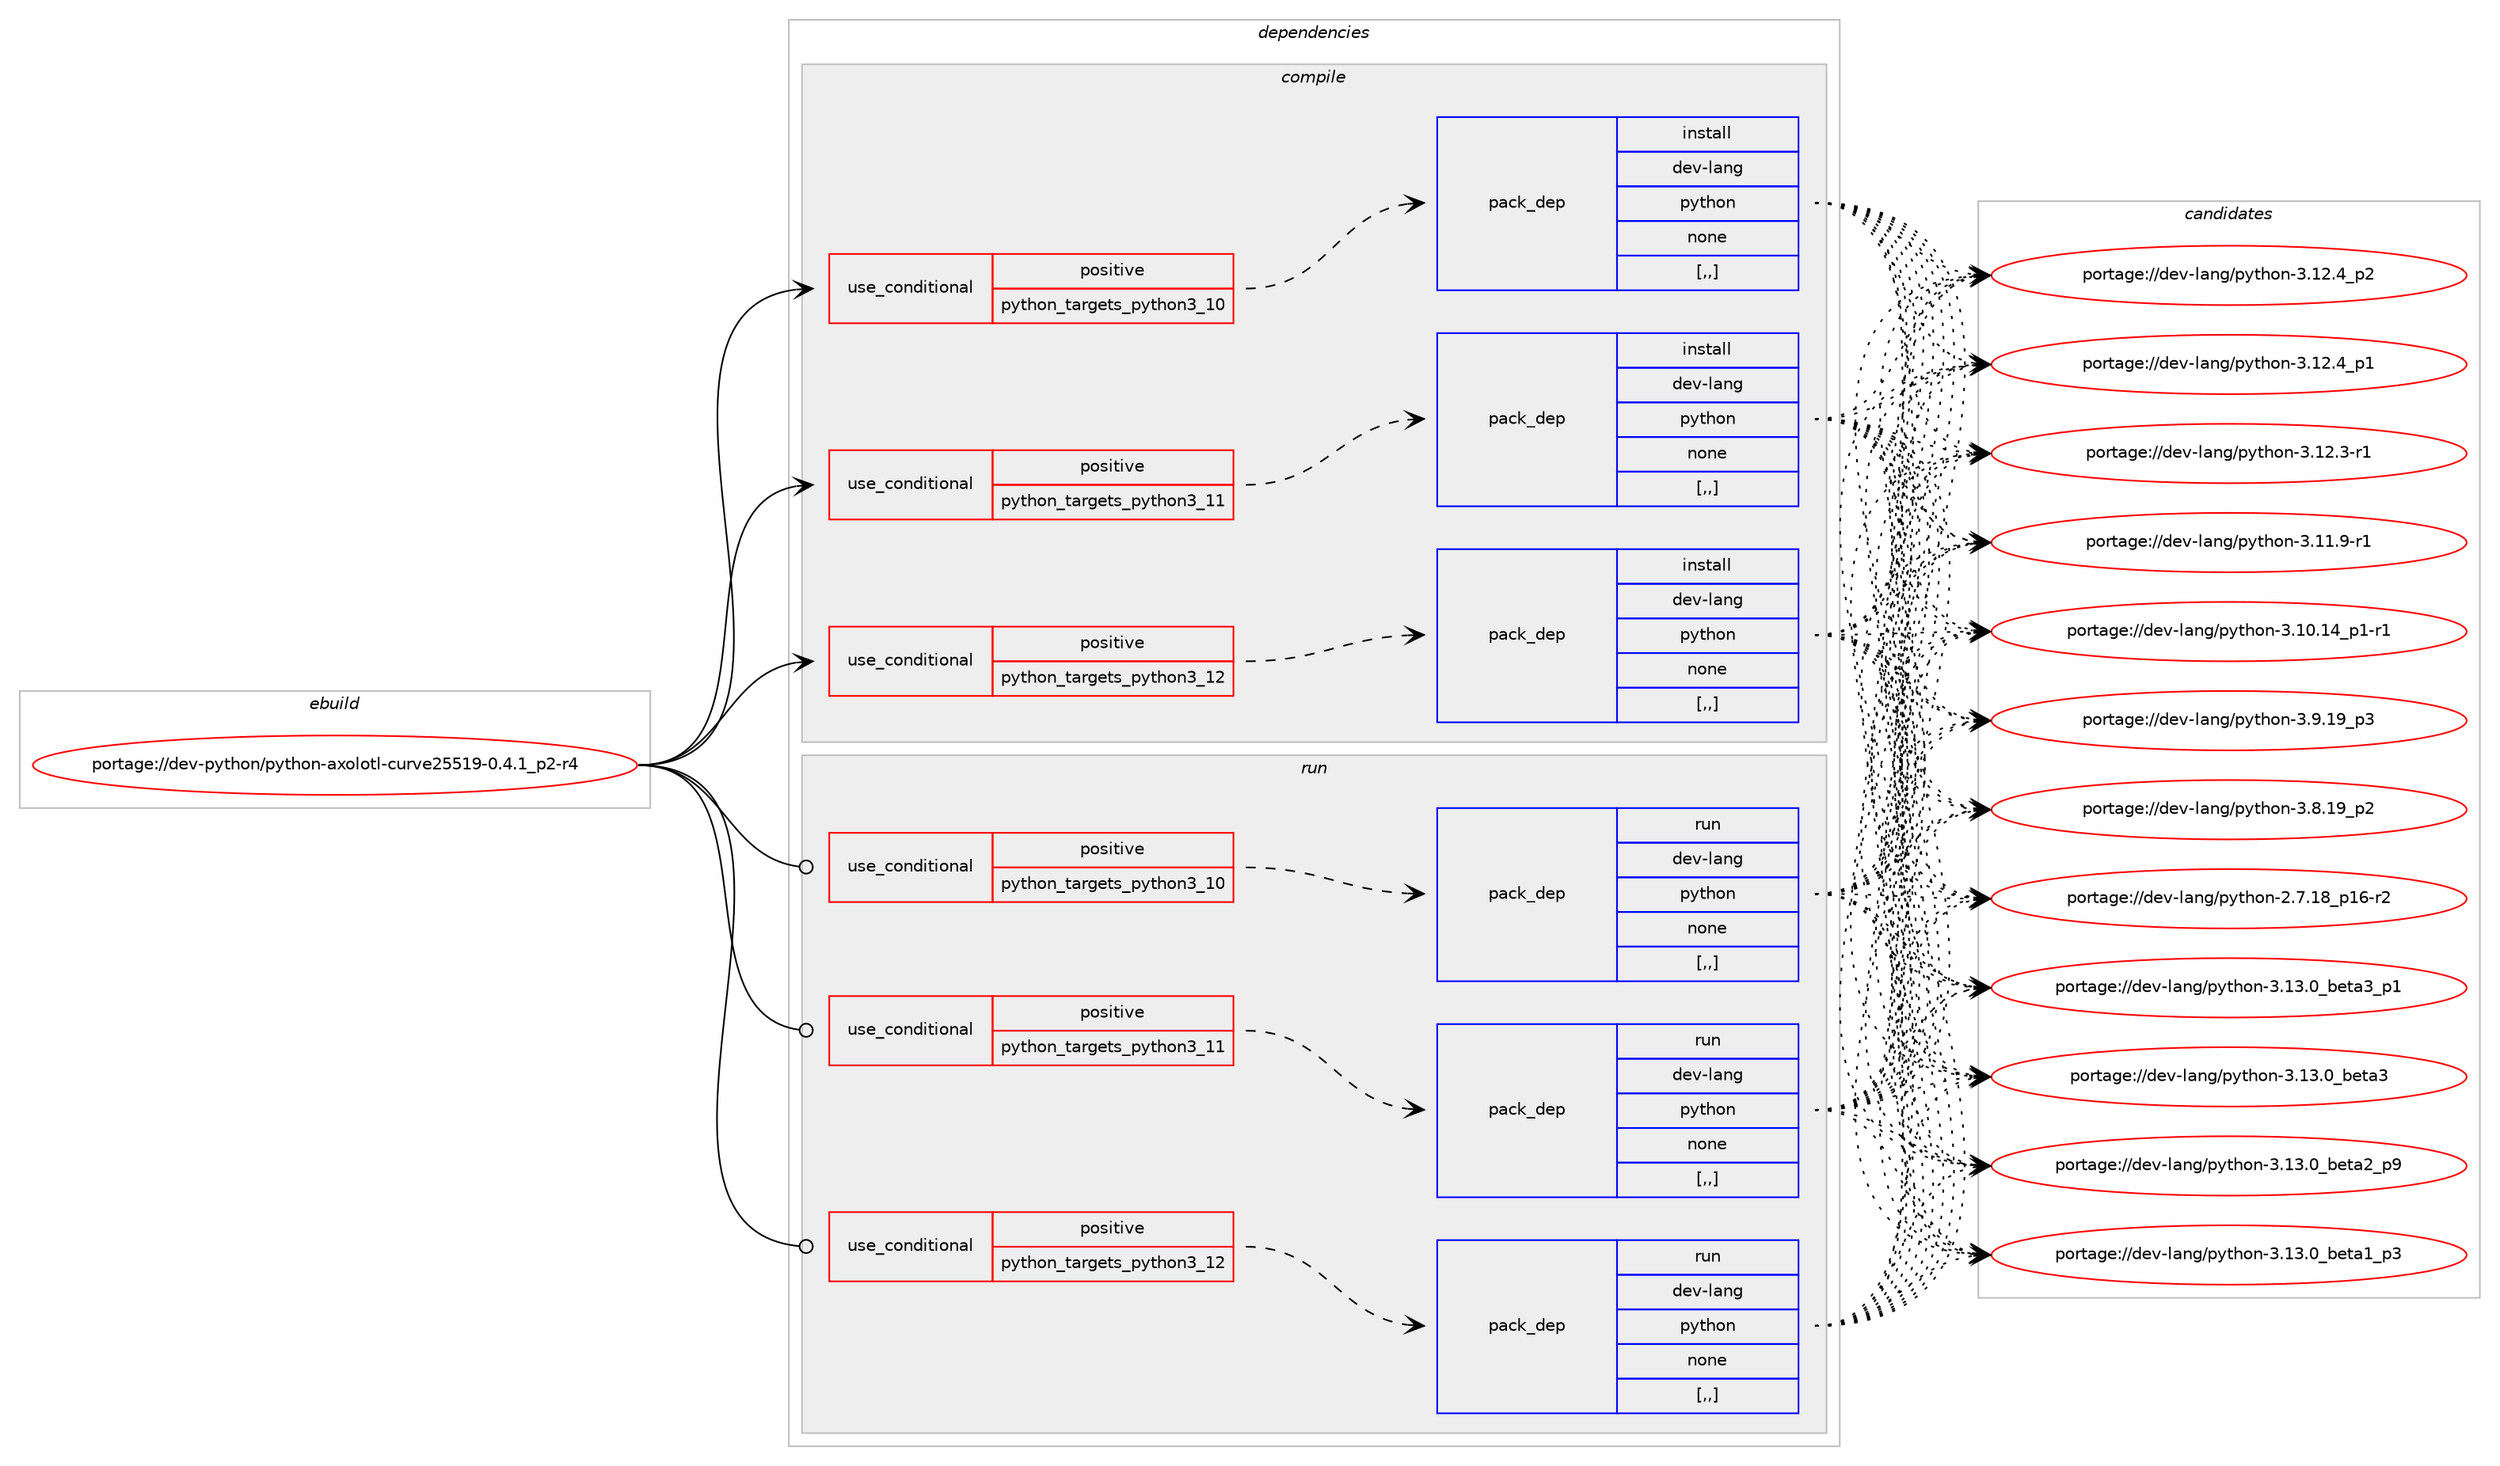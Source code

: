 digraph prolog {

# *************
# Graph options
# *************

newrank=true;
concentrate=true;
compound=true;
graph [rankdir=LR,fontname=Helvetica,fontsize=10,ranksep=1.5];#, ranksep=2.5, nodesep=0.2];
edge  [arrowhead=vee];
node  [fontname=Helvetica,fontsize=10];

# **********
# The ebuild
# **********

subgraph cluster_leftcol {
color=gray;
rank=same;
label=<<i>ebuild</i>>;
id [label="portage://dev-python/python-axolotl-curve25519-0.4.1_p2-r4", color=red, width=4, href="../dev-python/python-axolotl-curve25519-0.4.1_p2-r4.svg"];
}

# ****************
# The dependencies
# ****************

subgraph cluster_midcol {
color=gray;
label=<<i>dependencies</i>>;
subgraph cluster_compile {
fillcolor="#eeeeee";
style=filled;
label=<<i>compile</i>>;
subgraph cond37792 {
dependency158660 [label=<<TABLE BORDER="0" CELLBORDER="1" CELLSPACING="0" CELLPADDING="4"><TR><TD ROWSPAN="3" CELLPADDING="10">use_conditional</TD></TR><TR><TD>positive</TD></TR><TR><TD>python_targets_python3_10</TD></TR></TABLE>>, shape=none, color=red];
subgraph pack119611 {
dependency158661 [label=<<TABLE BORDER="0" CELLBORDER="1" CELLSPACING="0" CELLPADDING="4" WIDTH="220"><TR><TD ROWSPAN="6" CELLPADDING="30">pack_dep</TD></TR><TR><TD WIDTH="110">install</TD></TR><TR><TD>dev-lang</TD></TR><TR><TD>python</TD></TR><TR><TD>none</TD></TR><TR><TD>[,,]</TD></TR></TABLE>>, shape=none, color=blue];
}
dependency158660:e -> dependency158661:w [weight=20,style="dashed",arrowhead="vee"];
}
id:e -> dependency158660:w [weight=20,style="solid",arrowhead="vee"];
subgraph cond37793 {
dependency158662 [label=<<TABLE BORDER="0" CELLBORDER="1" CELLSPACING="0" CELLPADDING="4"><TR><TD ROWSPAN="3" CELLPADDING="10">use_conditional</TD></TR><TR><TD>positive</TD></TR><TR><TD>python_targets_python3_11</TD></TR></TABLE>>, shape=none, color=red];
subgraph pack119612 {
dependency158663 [label=<<TABLE BORDER="0" CELLBORDER="1" CELLSPACING="0" CELLPADDING="4" WIDTH="220"><TR><TD ROWSPAN="6" CELLPADDING="30">pack_dep</TD></TR><TR><TD WIDTH="110">install</TD></TR><TR><TD>dev-lang</TD></TR><TR><TD>python</TD></TR><TR><TD>none</TD></TR><TR><TD>[,,]</TD></TR></TABLE>>, shape=none, color=blue];
}
dependency158662:e -> dependency158663:w [weight=20,style="dashed",arrowhead="vee"];
}
id:e -> dependency158662:w [weight=20,style="solid",arrowhead="vee"];
subgraph cond37794 {
dependency158664 [label=<<TABLE BORDER="0" CELLBORDER="1" CELLSPACING="0" CELLPADDING="4"><TR><TD ROWSPAN="3" CELLPADDING="10">use_conditional</TD></TR><TR><TD>positive</TD></TR><TR><TD>python_targets_python3_12</TD></TR></TABLE>>, shape=none, color=red];
subgraph pack119613 {
dependency158665 [label=<<TABLE BORDER="0" CELLBORDER="1" CELLSPACING="0" CELLPADDING="4" WIDTH="220"><TR><TD ROWSPAN="6" CELLPADDING="30">pack_dep</TD></TR><TR><TD WIDTH="110">install</TD></TR><TR><TD>dev-lang</TD></TR><TR><TD>python</TD></TR><TR><TD>none</TD></TR><TR><TD>[,,]</TD></TR></TABLE>>, shape=none, color=blue];
}
dependency158664:e -> dependency158665:w [weight=20,style="dashed",arrowhead="vee"];
}
id:e -> dependency158664:w [weight=20,style="solid",arrowhead="vee"];
}
subgraph cluster_compileandrun {
fillcolor="#eeeeee";
style=filled;
label=<<i>compile and run</i>>;
}
subgraph cluster_run {
fillcolor="#eeeeee";
style=filled;
label=<<i>run</i>>;
subgraph cond37795 {
dependency158666 [label=<<TABLE BORDER="0" CELLBORDER="1" CELLSPACING="0" CELLPADDING="4"><TR><TD ROWSPAN="3" CELLPADDING="10">use_conditional</TD></TR><TR><TD>positive</TD></TR><TR><TD>python_targets_python3_10</TD></TR></TABLE>>, shape=none, color=red];
subgraph pack119614 {
dependency158667 [label=<<TABLE BORDER="0" CELLBORDER="1" CELLSPACING="0" CELLPADDING="4" WIDTH="220"><TR><TD ROWSPAN="6" CELLPADDING="30">pack_dep</TD></TR><TR><TD WIDTH="110">run</TD></TR><TR><TD>dev-lang</TD></TR><TR><TD>python</TD></TR><TR><TD>none</TD></TR><TR><TD>[,,]</TD></TR></TABLE>>, shape=none, color=blue];
}
dependency158666:e -> dependency158667:w [weight=20,style="dashed",arrowhead="vee"];
}
id:e -> dependency158666:w [weight=20,style="solid",arrowhead="odot"];
subgraph cond37796 {
dependency158668 [label=<<TABLE BORDER="0" CELLBORDER="1" CELLSPACING="0" CELLPADDING="4"><TR><TD ROWSPAN="3" CELLPADDING="10">use_conditional</TD></TR><TR><TD>positive</TD></TR><TR><TD>python_targets_python3_11</TD></TR></TABLE>>, shape=none, color=red];
subgraph pack119615 {
dependency158669 [label=<<TABLE BORDER="0" CELLBORDER="1" CELLSPACING="0" CELLPADDING="4" WIDTH="220"><TR><TD ROWSPAN="6" CELLPADDING="30">pack_dep</TD></TR><TR><TD WIDTH="110">run</TD></TR><TR><TD>dev-lang</TD></TR><TR><TD>python</TD></TR><TR><TD>none</TD></TR><TR><TD>[,,]</TD></TR></TABLE>>, shape=none, color=blue];
}
dependency158668:e -> dependency158669:w [weight=20,style="dashed",arrowhead="vee"];
}
id:e -> dependency158668:w [weight=20,style="solid",arrowhead="odot"];
subgraph cond37797 {
dependency158670 [label=<<TABLE BORDER="0" CELLBORDER="1" CELLSPACING="0" CELLPADDING="4"><TR><TD ROWSPAN="3" CELLPADDING="10">use_conditional</TD></TR><TR><TD>positive</TD></TR><TR><TD>python_targets_python3_12</TD></TR></TABLE>>, shape=none, color=red];
subgraph pack119616 {
dependency158671 [label=<<TABLE BORDER="0" CELLBORDER="1" CELLSPACING="0" CELLPADDING="4" WIDTH="220"><TR><TD ROWSPAN="6" CELLPADDING="30">pack_dep</TD></TR><TR><TD WIDTH="110">run</TD></TR><TR><TD>dev-lang</TD></TR><TR><TD>python</TD></TR><TR><TD>none</TD></TR><TR><TD>[,,]</TD></TR></TABLE>>, shape=none, color=blue];
}
dependency158670:e -> dependency158671:w [weight=20,style="dashed",arrowhead="vee"];
}
id:e -> dependency158670:w [weight=20,style="solid",arrowhead="odot"];
}
}

# **************
# The candidates
# **************

subgraph cluster_choices {
rank=same;
color=gray;
label=<<i>candidates</i>>;

subgraph choice119611 {
color=black;
nodesep=1;
choice10010111845108971101034711212111610411111045514649514648959810111697519511249 [label="portage://dev-lang/python-3.13.0_beta3_p1", color=red, width=4,href="../dev-lang/python-3.13.0_beta3_p1.svg"];
choice1001011184510897110103471121211161041111104551464951464895981011169751 [label="portage://dev-lang/python-3.13.0_beta3", color=red, width=4,href="../dev-lang/python-3.13.0_beta3.svg"];
choice10010111845108971101034711212111610411111045514649514648959810111697509511257 [label="portage://dev-lang/python-3.13.0_beta2_p9", color=red, width=4,href="../dev-lang/python-3.13.0_beta2_p9.svg"];
choice10010111845108971101034711212111610411111045514649514648959810111697499511251 [label="portage://dev-lang/python-3.13.0_beta1_p3", color=red, width=4,href="../dev-lang/python-3.13.0_beta1_p3.svg"];
choice100101118451089711010347112121116104111110455146495046529511250 [label="portage://dev-lang/python-3.12.4_p2", color=red, width=4,href="../dev-lang/python-3.12.4_p2.svg"];
choice100101118451089711010347112121116104111110455146495046529511249 [label="portage://dev-lang/python-3.12.4_p1", color=red, width=4,href="../dev-lang/python-3.12.4_p1.svg"];
choice100101118451089711010347112121116104111110455146495046514511449 [label="portage://dev-lang/python-3.12.3-r1", color=red, width=4,href="../dev-lang/python-3.12.3-r1.svg"];
choice100101118451089711010347112121116104111110455146494946574511449 [label="portage://dev-lang/python-3.11.9-r1", color=red, width=4,href="../dev-lang/python-3.11.9-r1.svg"];
choice100101118451089711010347112121116104111110455146494846495295112494511449 [label="portage://dev-lang/python-3.10.14_p1-r1", color=red, width=4,href="../dev-lang/python-3.10.14_p1-r1.svg"];
choice100101118451089711010347112121116104111110455146574649579511251 [label="portage://dev-lang/python-3.9.19_p3", color=red, width=4,href="../dev-lang/python-3.9.19_p3.svg"];
choice100101118451089711010347112121116104111110455146564649579511250 [label="portage://dev-lang/python-3.8.19_p2", color=red, width=4,href="../dev-lang/python-3.8.19_p2.svg"];
choice100101118451089711010347112121116104111110455046554649569511249544511450 [label="portage://dev-lang/python-2.7.18_p16-r2", color=red, width=4,href="../dev-lang/python-2.7.18_p16-r2.svg"];
dependency158661:e -> choice10010111845108971101034711212111610411111045514649514648959810111697519511249:w [style=dotted,weight="100"];
dependency158661:e -> choice1001011184510897110103471121211161041111104551464951464895981011169751:w [style=dotted,weight="100"];
dependency158661:e -> choice10010111845108971101034711212111610411111045514649514648959810111697509511257:w [style=dotted,weight="100"];
dependency158661:e -> choice10010111845108971101034711212111610411111045514649514648959810111697499511251:w [style=dotted,weight="100"];
dependency158661:e -> choice100101118451089711010347112121116104111110455146495046529511250:w [style=dotted,weight="100"];
dependency158661:e -> choice100101118451089711010347112121116104111110455146495046529511249:w [style=dotted,weight="100"];
dependency158661:e -> choice100101118451089711010347112121116104111110455146495046514511449:w [style=dotted,weight="100"];
dependency158661:e -> choice100101118451089711010347112121116104111110455146494946574511449:w [style=dotted,weight="100"];
dependency158661:e -> choice100101118451089711010347112121116104111110455146494846495295112494511449:w [style=dotted,weight="100"];
dependency158661:e -> choice100101118451089711010347112121116104111110455146574649579511251:w [style=dotted,weight="100"];
dependency158661:e -> choice100101118451089711010347112121116104111110455146564649579511250:w [style=dotted,weight="100"];
dependency158661:e -> choice100101118451089711010347112121116104111110455046554649569511249544511450:w [style=dotted,weight="100"];
}
subgraph choice119612 {
color=black;
nodesep=1;
choice10010111845108971101034711212111610411111045514649514648959810111697519511249 [label="portage://dev-lang/python-3.13.0_beta3_p1", color=red, width=4,href="../dev-lang/python-3.13.0_beta3_p1.svg"];
choice1001011184510897110103471121211161041111104551464951464895981011169751 [label="portage://dev-lang/python-3.13.0_beta3", color=red, width=4,href="../dev-lang/python-3.13.0_beta3.svg"];
choice10010111845108971101034711212111610411111045514649514648959810111697509511257 [label="portage://dev-lang/python-3.13.0_beta2_p9", color=red, width=4,href="../dev-lang/python-3.13.0_beta2_p9.svg"];
choice10010111845108971101034711212111610411111045514649514648959810111697499511251 [label="portage://dev-lang/python-3.13.0_beta1_p3", color=red, width=4,href="../dev-lang/python-3.13.0_beta1_p3.svg"];
choice100101118451089711010347112121116104111110455146495046529511250 [label="portage://dev-lang/python-3.12.4_p2", color=red, width=4,href="../dev-lang/python-3.12.4_p2.svg"];
choice100101118451089711010347112121116104111110455146495046529511249 [label="portage://dev-lang/python-3.12.4_p1", color=red, width=4,href="../dev-lang/python-3.12.4_p1.svg"];
choice100101118451089711010347112121116104111110455146495046514511449 [label="portage://dev-lang/python-3.12.3-r1", color=red, width=4,href="../dev-lang/python-3.12.3-r1.svg"];
choice100101118451089711010347112121116104111110455146494946574511449 [label="portage://dev-lang/python-3.11.9-r1", color=red, width=4,href="../dev-lang/python-3.11.9-r1.svg"];
choice100101118451089711010347112121116104111110455146494846495295112494511449 [label="portage://dev-lang/python-3.10.14_p1-r1", color=red, width=4,href="../dev-lang/python-3.10.14_p1-r1.svg"];
choice100101118451089711010347112121116104111110455146574649579511251 [label="portage://dev-lang/python-3.9.19_p3", color=red, width=4,href="../dev-lang/python-3.9.19_p3.svg"];
choice100101118451089711010347112121116104111110455146564649579511250 [label="portage://dev-lang/python-3.8.19_p2", color=red, width=4,href="../dev-lang/python-3.8.19_p2.svg"];
choice100101118451089711010347112121116104111110455046554649569511249544511450 [label="portage://dev-lang/python-2.7.18_p16-r2", color=red, width=4,href="../dev-lang/python-2.7.18_p16-r2.svg"];
dependency158663:e -> choice10010111845108971101034711212111610411111045514649514648959810111697519511249:w [style=dotted,weight="100"];
dependency158663:e -> choice1001011184510897110103471121211161041111104551464951464895981011169751:w [style=dotted,weight="100"];
dependency158663:e -> choice10010111845108971101034711212111610411111045514649514648959810111697509511257:w [style=dotted,weight="100"];
dependency158663:e -> choice10010111845108971101034711212111610411111045514649514648959810111697499511251:w [style=dotted,weight="100"];
dependency158663:e -> choice100101118451089711010347112121116104111110455146495046529511250:w [style=dotted,weight="100"];
dependency158663:e -> choice100101118451089711010347112121116104111110455146495046529511249:w [style=dotted,weight="100"];
dependency158663:e -> choice100101118451089711010347112121116104111110455146495046514511449:w [style=dotted,weight="100"];
dependency158663:e -> choice100101118451089711010347112121116104111110455146494946574511449:w [style=dotted,weight="100"];
dependency158663:e -> choice100101118451089711010347112121116104111110455146494846495295112494511449:w [style=dotted,weight="100"];
dependency158663:e -> choice100101118451089711010347112121116104111110455146574649579511251:w [style=dotted,weight="100"];
dependency158663:e -> choice100101118451089711010347112121116104111110455146564649579511250:w [style=dotted,weight="100"];
dependency158663:e -> choice100101118451089711010347112121116104111110455046554649569511249544511450:w [style=dotted,weight="100"];
}
subgraph choice119613 {
color=black;
nodesep=1;
choice10010111845108971101034711212111610411111045514649514648959810111697519511249 [label="portage://dev-lang/python-3.13.0_beta3_p1", color=red, width=4,href="../dev-lang/python-3.13.0_beta3_p1.svg"];
choice1001011184510897110103471121211161041111104551464951464895981011169751 [label="portage://dev-lang/python-3.13.0_beta3", color=red, width=4,href="../dev-lang/python-3.13.0_beta3.svg"];
choice10010111845108971101034711212111610411111045514649514648959810111697509511257 [label="portage://dev-lang/python-3.13.0_beta2_p9", color=red, width=4,href="../dev-lang/python-3.13.0_beta2_p9.svg"];
choice10010111845108971101034711212111610411111045514649514648959810111697499511251 [label="portage://dev-lang/python-3.13.0_beta1_p3", color=red, width=4,href="../dev-lang/python-3.13.0_beta1_p3.svg"];
choice100101118451089711010347112121116104111110455146495046529511250 [label="portage://dev-lang/python-3.12.4_p2", color=red, width=4,href="../dev-lang/python-3.12.4_p2.svg"];
choice100101118451089711010347112121116104111110455146495046529511249 [label="portage://dev-lang/python-3.12.4_p1", color=red, width=4,href="../dev-lang/python-3.12.4_p1.svg"];
choice100101118451089711010347112121116104111110455146495046514511449 [label="portage://dev-lang/python-3.12.3-r1", color=red, width=4,href="../dev-lang/python-3.12.3-r1.svg"];
choice100101118451089711010347112121116104111110455146494946574511449 [label="portage://dev-lang/python-3.11.9-r1", color=red, width=4,href="../dev-lang/python-3.11.9-r1.svg"];
choice100101118451089711010347112121116104111110455146494846495295112494511449 [label="portage://dev-lang/python-3.10.14_p1-r1", color=red, width=4,href="../dev-lang/python-3.10.14_p1-r1.svg"];
choice100101118451089711010347112121116104111110455146574649579511251 [label="portage://dev-lang/python-3.9.19_p3", color=red, width=4,href="../dev-lang/python-3.9.19_p3.svg"];
choice100101118451089711010347112121116104111110455146564649579511250 [label="portage://dev-lang/python-3.8.19_p2", color=red, width=4,href="../dev-lang/python-3.8.19_p2.svg"];
choice100101118451089711010347112121116104111110455046554649569511249544511450 [label="portage://dev-lang/python-2.7.18_p16-r2", color=red, width=4,href="../dev-lang/python-2.7.18_p16-r2.svg"];
dependency158665:e -> choice10010111845108971101034711212111610411111045514649514648959810111697519511249:w [style=dotted,weight="100"];
dependency158665:e -> choice1001011184510897110103471121211161041111104551464951464895981011169751:w [style=dotted,weight="100"];
dependency158665:e -> choice10010111845108971101034711212111610411111045514649514648959810111697509511257:w [style=dotted,weight="100"];
dependency158665:e -> choice10010111845108971101034711212111610411111045514649514648959810111697499511251:w [style=dotted,weight="100"];
dependency158665:e -> choice100101118451089711010347112121116104111110455146495046529511250:w [style=dotted,weight="100"];
dependency158665:e -> choice100101118451089711010347112121116104111110455146495046529511249:w [style=dotted,weight="100"];
dependency158665:e -> choice100101118451089711010347112121116104111110455146495046514511449:w [style=dotted,weight="100"];
dependency158665:e -> choice100101118451089711010347112121116104111110455146494946574511449:w [style=dotted,weight="100"];
dependency158665:e -> choice100101118451089711010347112121116104111110455146494846495295112494511449:w [style=dotted,weight="100"];
dependency158665:e -> choice100101118451089711010347112121116104111110455146574649579511251:w [style=dotted,weight="100"];
dependency158665:e -> choice100101118451089711010347112121116104111110455146564649579511250:w [style=dotted,weight="100"];
dependency158665:e -> choice100101118451089711010347112121116104111110455046554649569511249544511450:w [style=dotted,weight="100"];
}
subgraph choice119614 {
color=black;
nodesep=1;
choice10010111845108971101034711212111610411111045514649514648959810111697519511249 [label="portage://dev-lang/python-3.13.0_beta3_p1", color=red, width=4,href="../dev-lang/python-3.13.0_beta3_p1.svg"];
choice1001011184510897110103471121211161041111104551464951464895981011169751 [label="portage://dev-lang/python-3.13.0_beta3", color=red, width=4,href="../dev-lang/python-3.13.0_beta3.svg"];
choice10010111845108971101034711212111610411111045514649514648959810111697509511257 [label="portage://dev-lang/python-3.13.0_beta2_p9", color=red, width=4,href="../dev-lang/python-3.13.0_beta2_p9.svg"];
choice10010111845108971101034711212111610411111045514649514648959810111697499511251 [label="portage://dev-lang/python-3.13.0_beta1_p3", color=red, width=4,href="../dev-lang/python-3.13.0_beta1_p3.svg"];
choice100101118451089711010347112121116104111110455146495046529511250 [label="portage://dev-lang/python-3.12.4_p2", color=red, width=4,href="../dev-lang/python-3.12.4_p2.svg"];
choice100101118451089711010347112121116104111110455146495046529511249 [label="portage://dev-lang/python-3.12.4_p1", color=red, width=4,href="../dev-lang/python-3.12.4_p1.svg"];
choice100101118451089711010347112121116104111110455146495046514511449 [label="portage://dev-lang/python-3.12.3-r1", color=red, width=4,href="../dev-lang/python-3.12.3-r1.svg"];
choice100101118451089711010347112121116104111110455146494946574511449 [label="portage://dev-lang/python-3.11.9-r1", color=red, width=4,href="../dev-lang/python-3.11.9-r1.svg"];
choice100101118451089711010347112121116104111110455146494846495295112494511449 [label="portage://dev-lang/python-3.10.14_p1-r1", color=red, width=4,href="../dev-lang/python-3.10.14_p1-r1.svg"];
choice100101118451089711010347112121116104111110455146574649579511251 [label="portage://dev-lang/python-3.9.19_p3", color=red, width=4,href="../dev-lang/python-3.9.19_p3.svg"];
choice100101118451089711010347112121116104111110455146564649579511250 [label="portage://dev-lang/python-3.8.19_p2", color=red, width=4,href="../dev-lang/python-3.8.19_p2.svg"];
choice100101118451089711010347112121116104111110455046554649569511249544511450 [label="portage://dev-lang/python-2.7.18_p16-r2", color=red, width=4,href="../dev-lang/python-2.7.18_p16-r2.svg"];
dependency158667:e -> choice10010111845108971101034711212111610411111045514649514648959810111697519511249:w [style=dotted,weight="100"];
dependency158667:e -> choice1001011184510897110103471121211161041111104551464951464895981011169751:w [style=dotted,weight="100"];
dependency158667:e -> choice10010111845108971101034711212111610411111045514649514648959810111697509511257:w [style=dotted,weight="100"];
dependency158667:e -> choice10010111845108971101034711212111610411111045514649514648959810111697499511251:w [style=dotted,weight="100"];
dependency158667:e -> choice100101118451089711010347112121116104111110455146495046529511250:w [style=dotted,weight="100"];
dependency158667:e -> choice100101118451089711010347112121116104111110455146495046529511249:w [style=dotted,weight="100"];
dependency158667:e -> choice100101118451089711010347112121116104111110455146495046514511449:w [style=dotted,weight="100"];
dependency158667:e -> choice100101118451089711010347112121116104111110455146494946574511449:w [style=dotted,weight="100"];
dependency158667:e -> choice100101118451089711010347112121116104111110455146494846495295112494511449:w [style=dotted,weight="100"];
dependency158667:e -> choice100101118451089711010347112121116104111110455146574649579511251:w [style=dotted,weight="100"];
dependency158667:e -> choice100101118451089711010347112121116104111110455146564649579511250:w [style=dotted,weight="100"];
dependency158667:e -> choice100101118451089711010347112121116104111110455046554649569511249544511450:w [style=dotted,weight="100"];
}
subgraph choice119615 {
color=black;
nodesep=1;
choice10010111845108971101034711212111610411111045514649514648959810111697519511249 [label="portage://dev-lang/python-3.13.0_beta3_p1", color=red, width=4,href="../dev-lang/python-3.13.0_beta3_p1.svg"];
choice1001011184510897110103471121211161041111104551464951464895981011169751 [label="portage://dev-lang/python-3.13.0_beta3", color=red, width=4,href="../dev-lang/python-3.13.0_beta3.svg"];
choice10010111845108971101034711212111610411111045514649514648959810111697509511257 [label="portage://dev-lang/python-3.13.0_beta2_p9", color=red, width=4,href="../dev-lang/python-3.13.0_beta2_p9.svg"];
choice10010111845108971101034711212111610411111045514649514648959810111697499511251 [label="portage://dev-lang/python-3.13.0_beta1_p3", color=red, width=4,href="../dev-lang/python-3.13.0_beta1_p3.svg"];
choice100101118451089711010347112121116104111110455146495046529511250 [label="portage://dev-lang/python-3.12.4_p2", color=red, width=4,href="../dev-lang/python-3.12.4_p2.svg"];
choice100101118451089711010347112121116104111110455146495046529511249 [label="portage://dev-lang/python-3.12.4_p1", color=red, width=4,href="../dev-lang/python-3.12.4_p1.svg"];
choice100101118451089711010347112121116104111110455146495046514511449 [label="portage://dev-lang/python-3.12.3-r1", color=red, width=4,href="../dev-lang/python-3.12.3-r1.svg"];
choice100101118451089711010347112121116104111110455146494946574511449 [label="portage://dev-lang/python-3.11.9-r1", color=red, width=4,href="../dev-lang/python-3.11.9-r1.svg"];
choice100101118451089711010347112121116104111110455146494846495295112494511449 [label="portage://dev-lang/python-3.10.14_p1-r1", color=red, width=4,href="../dev-lang/python-3.10.14_p1-r1.svg"];
choice100101118451089711010347112121116104111110455146574649579511251 [label="portage://dev-lang/python-3.9.19_p3", color=red, width=4,href="../dev-lang/python-3.9.19_p3.svg"];
choice100101118451089711010347112121116104111110455146564649579511250 [label="portage://dev-lang/python-3.8.19_p2", color=red, width=4,href="../dev-lang/python-3.8.19_p2.svg"];
choice100101118451089711010347112121116104111110455046554649569511249544511450 [label="portage://dev-lang/python-2.7.18_p16-r2", color=red, width=4,href="../dev-lang/python-2.7.18_p16-r2.svg"];
dependency158669:e -> choice10010111845108971101034711212111610411111045514649514648959810111697519511249:w [style=dotted,weight="100"];
dependency158669:e -> choice1001011184510897110103471121211161041111104551464951464895981011169751:w [style=dotted,weight="100"];
dependency158669:e -> choice10010111845108971101034711212111610411111045514649514648959810111697509511257:w [style=dotted,weight="100"];
dependency158669:e -> choice10010111845108971101034711212111610411111045514649514648959810111697499511251:w [style=dotted,weight="100"];
dependency158669:e -> choice100101118451089711010347112121116104111110455146495046529511250:w [style=dotted,weight="100"];
dependency158669:e -> choice100101118451089711010347112121116104111110455146495046529511249:w [style=dotted,weight="100"];
dependency158669:e -> choice100101118451089711010347112121116104111110455146495046514511449:w [style=dotted,weight="100"];
dependency158669:e -> choice100101118451089711010347112121116104111110455146494946574511449:w [style=dotted,weight="100"];
dependency158669:e -> choice100101118451089711010347112121116104111110455146494846495295112494511449:w [style=dotted,weight="100"];
dependency158669:e -> choice100101118451089711010347112121116104111110455146574649579511251:w [style=dotted,weight="100"];
dependency158669:e -> choice100101118451089711010347112121116104111110455146564649579511250:w [style=dotted,weight="100"];
dependency158669:e -> choice100101118451089711010347112121116104111110455046554649569511249544511450:w [style=dotted,weight="100"];
}
subgraph choice119616 {
color=black;
nodesep=1;
choice10010111845108971101034711212111610411111045514649514648959810111697519511249 [label="portage://dev-lang/python-3.13.0_beta3_p1", color=red, width=4,href="../dev-lang/python-3.13.0_beta3_p1.svg"];
choice1001011184510897110103471121211161041111104551464951464895981011169751 [label="portage://dev-lang/python-3.13.0_beta3", color=red, width=4,href="../dev-lang/python-3.13.0_beta3.svg"];
choice10010111845108971101034711212111610411111045514649514648959810111697509511257 [label="portage://dev-lang/python-3.13.0_beta2_p9", color=red, width=4,href="../dev-lang/python-3.13.0_beta2_p9.svg"];
choice10010111845108971101034711212111610411111045514649514648959810111697499511251 [label="portage://dev-lang/python-3.13.0_beta1_p3", color=red, width=4,href="../dev-lang/python-3.13.0_beta1_p3.svg"];
choice100101118451089711010347112121116104111110455146495046529511250 [label="portage://dev-lang/python-3.12.4_p2", color=red, width=4,href="../dev-lang/python-3.12.4_p2.svg"];
choice100101118451089711010347112121116104111110455146495046529511249 [label="portage://dev-lang/python-3.12.4_p1", color=red, width=4,href="../dev-lang/python-3.12.4_p1.svg"];
choice100101118451089711010347112121116104111110455146495046514511449 [label="portage://dev-lang/python-3.12.3-r1", color=red, width=4,href="../dev-lang/python-3.12.3-r1.svg"];
choice100101118451089711010347112121116104111110455146494946574511449 [label="portage://dev-lang/python-3.11.9-r1", color=red, width=4,href="../dev-lang/python-3.11.9-r1.svg"];
choice100101118451089711010347112121116104111110455146494846495295112494511449 [label="portage://dev-lang/python-3.10.14_p1-r1", color=red, width=4,href="../dev-lang/python-3.10.14_p1-r1.svg"];
choice100101118451089711010347112121116104111110455146574649579511251 [label="portage://dev-lang/python-3.9.19_p3", color=red, width=4,href="../dev-lang/python-3.9.19_p3.svg"];
choice100101118451089711010347112121116104111110455146564649579511250 [label="portage://dev-lang/python-3.8.19_p2", color=red, width=4,href="../dev-lang/python-3.8.19_p2.svg"];
choice100101118451089711010347112121116104111110455046554649569511249544511450 [label="portage://dev-lang/python-2.7.18_p16-r2", color=red, width=4,href="../dev-lang/python-2.7.18_p16-r2.svg"];
dependency158671:e -> choice10010111845108971101034711212111610411111045514649514648959810111697519511249:w [style=dotted,weight="100"];
dependency158671:e -> choice1001011184510897110103471121211161041111104551464951464895981011169751:w [style=dotted,weight="100"];
dependency158671:e -> choice10010111845108971101034711212111610411111045514649514648959810111697509511257:w [style=dotted,weight="100"];
dependency158671:e -> choice10010111845108971101034711212111610411111045514649514648959810111697499511251:w [style=dotted,weight="100"];
dependency158671:e -> choice100101118451089711010347112121116104111110455146495046529511250:w [style=dotted,weight="100"];
dependency158671:e -> choice100101118451089711010347112121116104111110455146495046529511249:w [style=dotted,weight="100"];
dependency158671:e -> choice100101118451089711010347112121116104111110455146495046514511449:w [style=dotted,weight="100"];
dependency158671:e -> choice100101118451089711010347112121116104111110455146494946574511449:w [style=dotted,weight="100"];
dependency158671:e -> choice100101118451089711010347112121116104111110455146494846495295112494511449:w [style=dotted,weight="100"];
dependency158671:e -> choice100101118451089711010347112121116104111110455146574649579511251:w [style=dotted,weight="100"];
dependency158671:e -> choice100101118451089711010347112121116104111110455146564649579511250:w [style=dotted,weight="100"];
dependency158671:e -> choice100101118451089711010347112121116104111110455046554649569511249544511450:w [style=dotted,weight="100"];
}
}

}
